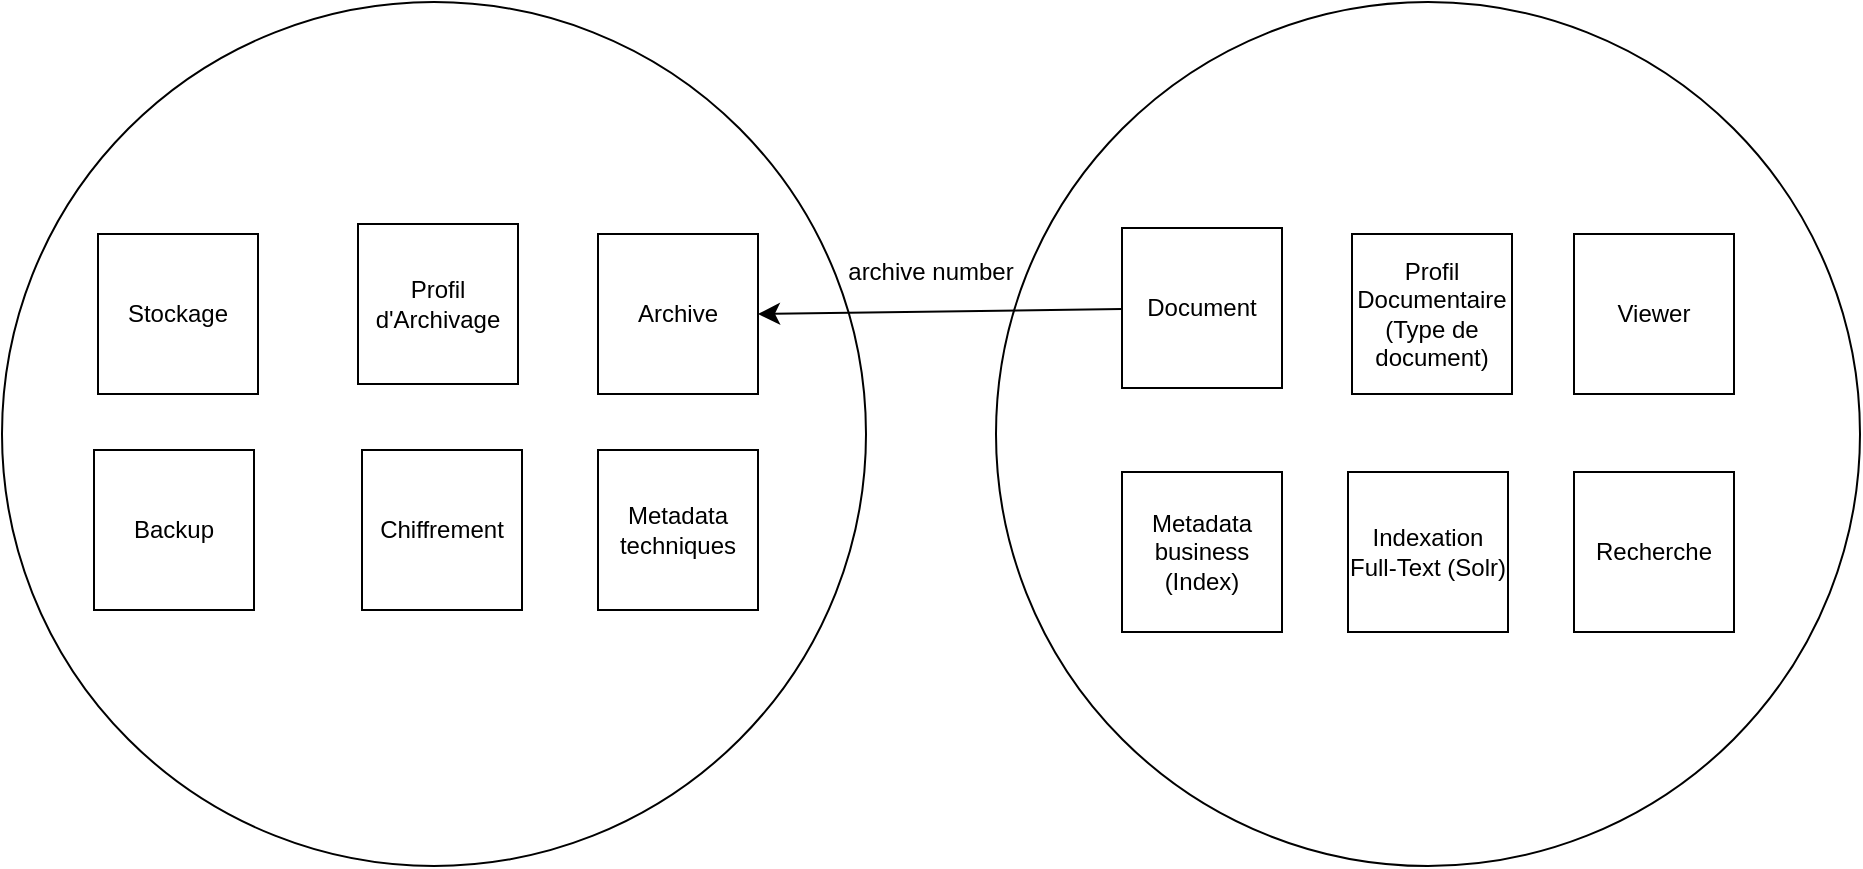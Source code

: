<mxfile version="24.0.7" type="github">
  <diagram name="Page-1" id="E2yfkzDE8iysMh4Jla2R">
    <mxGraphModel dx="1834" dy="1324" grid="0" gridSize="10" guides="1" tooltips="1" connect="1" arrows="1" fold="1" page="0" pageScale="1" pageWidth="827" pageHeight="1169" math="0" shadow="0">
      <root>
        <mxCell id="0" />
        <mxCell id="1" parent="0" />
        <mxCell id="76WruIiigmXGjwVG2Zs7-16" value="" style="ellipse;whiteSpace=wrap;html=1;aspect=fixed;" vertex="1" parent="1">
          <mxGeometry x="210" y="-156" width="432" height="432" as="geometry" />
        </mxCell>
        <mxCell id="76WruIiigmXGjwVG2Zs7-15" value="" style="ellipse;whiteSpace=wrap;html=1;aspect=fixed;" vertex="1" parent="1">
          <mxGeometry x="-287" y="-156" width="432" height="432" as="geometry" />
        </mxCell>
        <mxCell id="76WruIiigmXGjwVG2Zs7-1" value="Stockage" style="whiteSpace=wrap;html=1;aspect=fixed;" vertex="1" parent="1">
          <mxGeometry x="-239" y="-40" width="80" height="80" as="geometry" />
        </mxCell>
        <mxCell id="76WruIiigmXGjwVG2Zs7-2" value="Chiffrement" style="whiteSpace=wrap;html=1;aspect=fixed;" vertex="1" parent="1">
          <mxGeometry x="-107" y="68" width="80" height="80" as="geometry" />
        </mxCell>
        <mxCell id="76WruIiigmXGjwVG2Zs7-3" value="Backup" style="whiteSpace=wrap;html=1;aspect=fixed;" vertex="1" parent="1">
          <mxGeometry x="-241" y="68" width="80" height="80" as="geometry" />
        </mxCell>
        <mxCell id="76WruIiigmXGjwVG2Zs7-4" value="Profil d&#39;Archivage" style="whiteSpace=wrap;html=1;aspect=fixed;" vertex="1" parent="1">
          <mxGeometry x="-109" y="-45" width="80" height="80" as="geometry" />
        </mxCell>
        <mxCell id="76WruIiigmXGjwVG2Zs7-17" style="edgeStyle=none;curved=1;rounded=0;orthogonalLoop=1;jettySize=auto;html=1;entryX=1;entryY=0.5;entryDx=0;entryDy=0;fontSize=12;startSize=8;endSize=8;" edge="1" parent="1" source="76WruIiigmXGjwVG2Zs7-5" target="76WruIiigmXGjwVG2Zs7-7">
          <mxGeometry relative="1" as="geometry" />
        </mxCell>
        <mxCell id="76WruIiigmXGjwVG2Zs7-18" value="archive number" style="edgeLabel;html=1;align=center;verticalAlign=middle;resizable=0;points=[];fontSize=12;" vertex="1" connectable="0" parent="76WruIiigmXGjwVG2Zs7-17">
          <mxGeometry x="0.121" y="1" relative="1" as="geometry">
            <mxPoint x="6" y="-21" as="offset" />
          </mxGeometry>
        </mxCell>
        <mxCell id="76WruIiigmXGjwVG2Zs7-5" value="Document" style="whiteSpace=wrap;html=1;aspect=fixed;" vertex="1" parent="1">
          <mxGeometry x="273" y="-43" width="80" height="80" as="geometry" />
        </mxCell>
        <mxCell id="76WruIiigmXGjwVG2Zs7-7" value="Archive" style="whiteSpace=wrap;html=1;aspect=fixed;" vertex="1" parent="1">
          <mxGeometry x="11" y="-40" width="80" height="80" as="geometry" />
        </mxCell>
        <mxCell id="76WruIiigmXGjwVG2Zs7-8" value="Metadata techniques" style="whiteSpace=wrap;html=1;aspect=fixed;" vertex="1" parent="1">
          <mxGeometry x="11" y="68" width="80" height="80" as="geometry" />
        </mxCell>
        <mxCell id="76WruIiigmXGjwVG2Zs7-9" value="Metadata business (Index)" style="whiteSpace=wrap;html=1;aspect=fixed;" vertex="1" parent="1">
          <mxGeometry x="273" y="79" width="80" height="80" as="geometry" />
        </mxCell>
        <mxCell id="76WruIiigmXGjwVG2Zs7-10" value="Profil Documentaire (Type de document)" style="whiteSpace=wrap;html=1;aspect=fixed;" vertex="1" parent="1">
          <mxGeometry x="388" y="-40" width="80" height="80" as="geometry" />
        </mxCell>
        <mxCell id="76WruIiigmXGjwVG2Zs7-12" value="Viewer" style="whiteSpace=wrap;html=1;aspect=fixed;" vertex="1" parent="1">
          <mxGeometry x="499" y="-40" width="80" height="80" as="geometry" />
        </mxCell>
        <mxCell id="76WruIiigmXGjwVG2Zs7-13" value="Indexation Full-Text (Solr)" style="whiteSpace=wrap;html=1;aspect=fixed;" vertex="1" parent="1">
          <mxGeometry x="386" y="79" width="80" height="80" as="geometry" />
        </mxCell>
        <mxCell id="76WruIiigmXGjwVG2Zs7-14" value="Recherche" style="whiteSpace=wrap;html=1;aspect=fixed;" vertex="1" parent="1">
          <mxGeometry x="499" y="79" width="80" height="80" as="geometry" />
        </mxCell>
      </root>
    </mxGraphModel>
  </diagram>
</mxfile>
